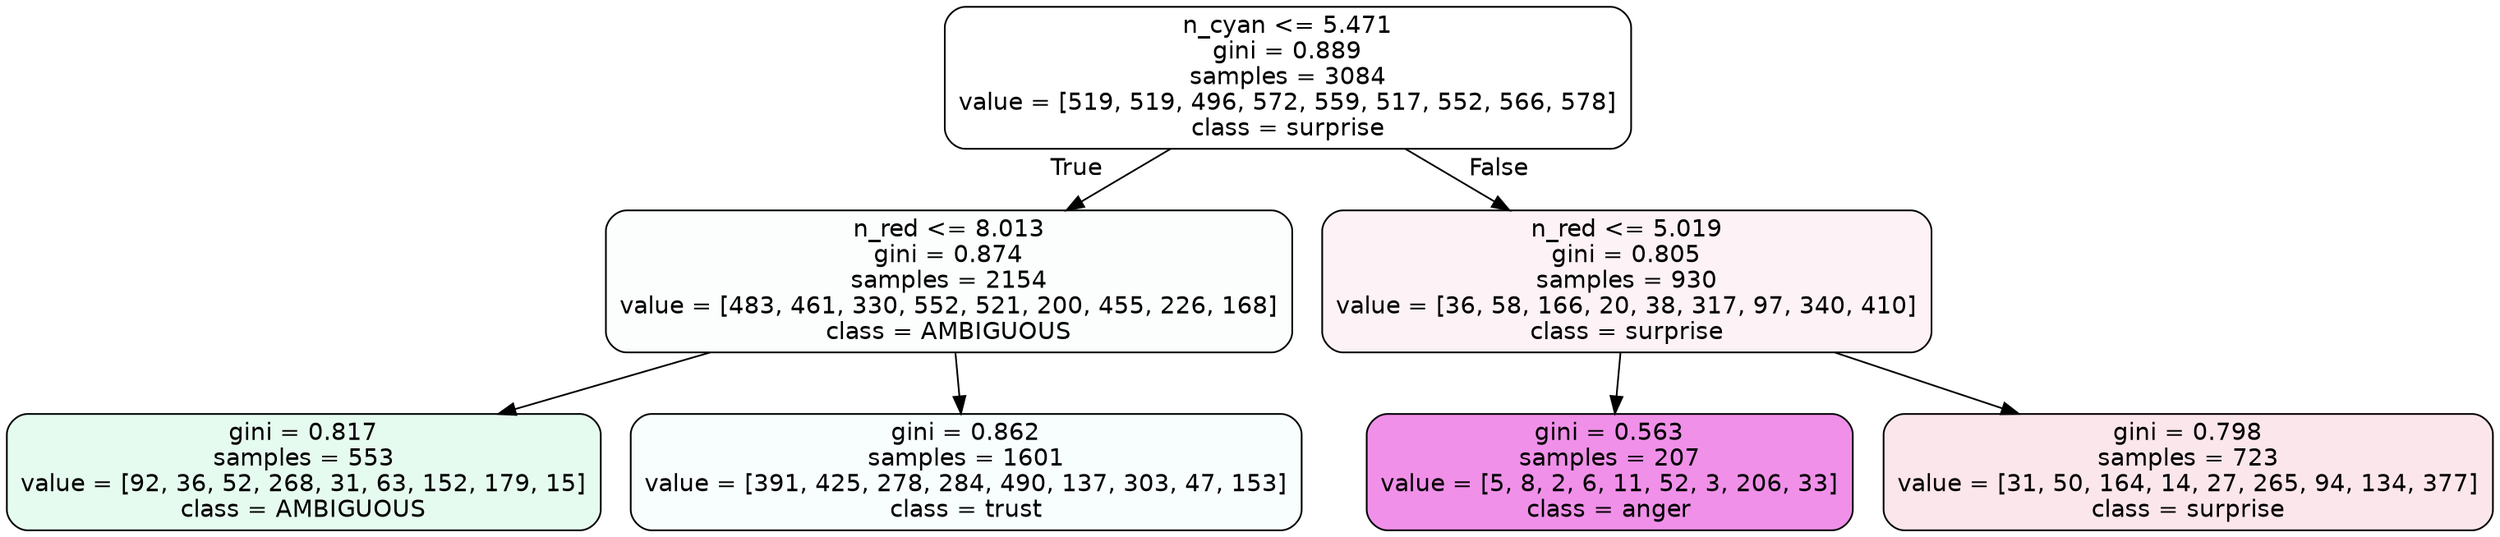digraph Tree {
node [shape=box, style="filled, rounded", color="black", fontname=helvetica] ;
edge [fontname=helvetica] ;
0 [label="n_cyan <= 5.471\ngini = 0.889\nsamples = 3084\nvalue = [519, 519, 496, 572, 559, 517, 552, 566, 578]\nclass = surprise", fillcolor="#e5396400"] ;
1 [label="n_red <= 8.013\ngini = 0.874\nsamples = 2154\nvalue = [483, 461, 330, 552, 521, 200, 455, 226, 168]\nclass = AMBIGUOUS", fillcolor="#39e58103"] ;
0 -> 1 [labeldistance=2.5, labelangle=45, headlabel="True"] ;
2 [label="gini = 0.817\nsamples = 553\nvalue = [92, 36, 52, 268, 31, 63, 152, 179, 15]\nclass = AMBIGUOUS", fillcolor="#39e58120"] ;
1 -> 2 ;
3 [label="gini = 0.862\nsamples = 1601\nvalue = [391, 425, 278, 284, 490, 137, 303, 47, 153]\nclass = trust", fillcolor="#39d7e508"] ;
1 -> 3 ;
4 [label="n_red <= 5.019\ngini = 0.805\nsamples = 930\nvalue = [36, 58, 166, 20, 38, 317, 97, 340, 410]\nclass = surprise", fillcolor="#e5396410"] ;
0 -> 4 [labeldistance=2.5, labelangle=-45, headlabel="False"] ;
5 [label="gini = 0.563\nsamples = 207\nvalue = [5, 8, 2, 6, 11, 52, 3, 206, 33]\nclass = anger", fillcolor="#e539d78f"] ;
4 -> 5 ;
6 [label="gini = 0.798\nsamples = 723\nvalue = [31, 50, 164, 14, 27, 265, 94, 134, 377]\nclass = surprise", fillcolor="#e5396420"] ;
4 -> 6 ;
}